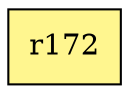 digraph G {
rankdir=BT;ranksep="2.0";
"r172" [shape=record,fillcolor=khaki1,style=filled,label="{r172}"];
}
